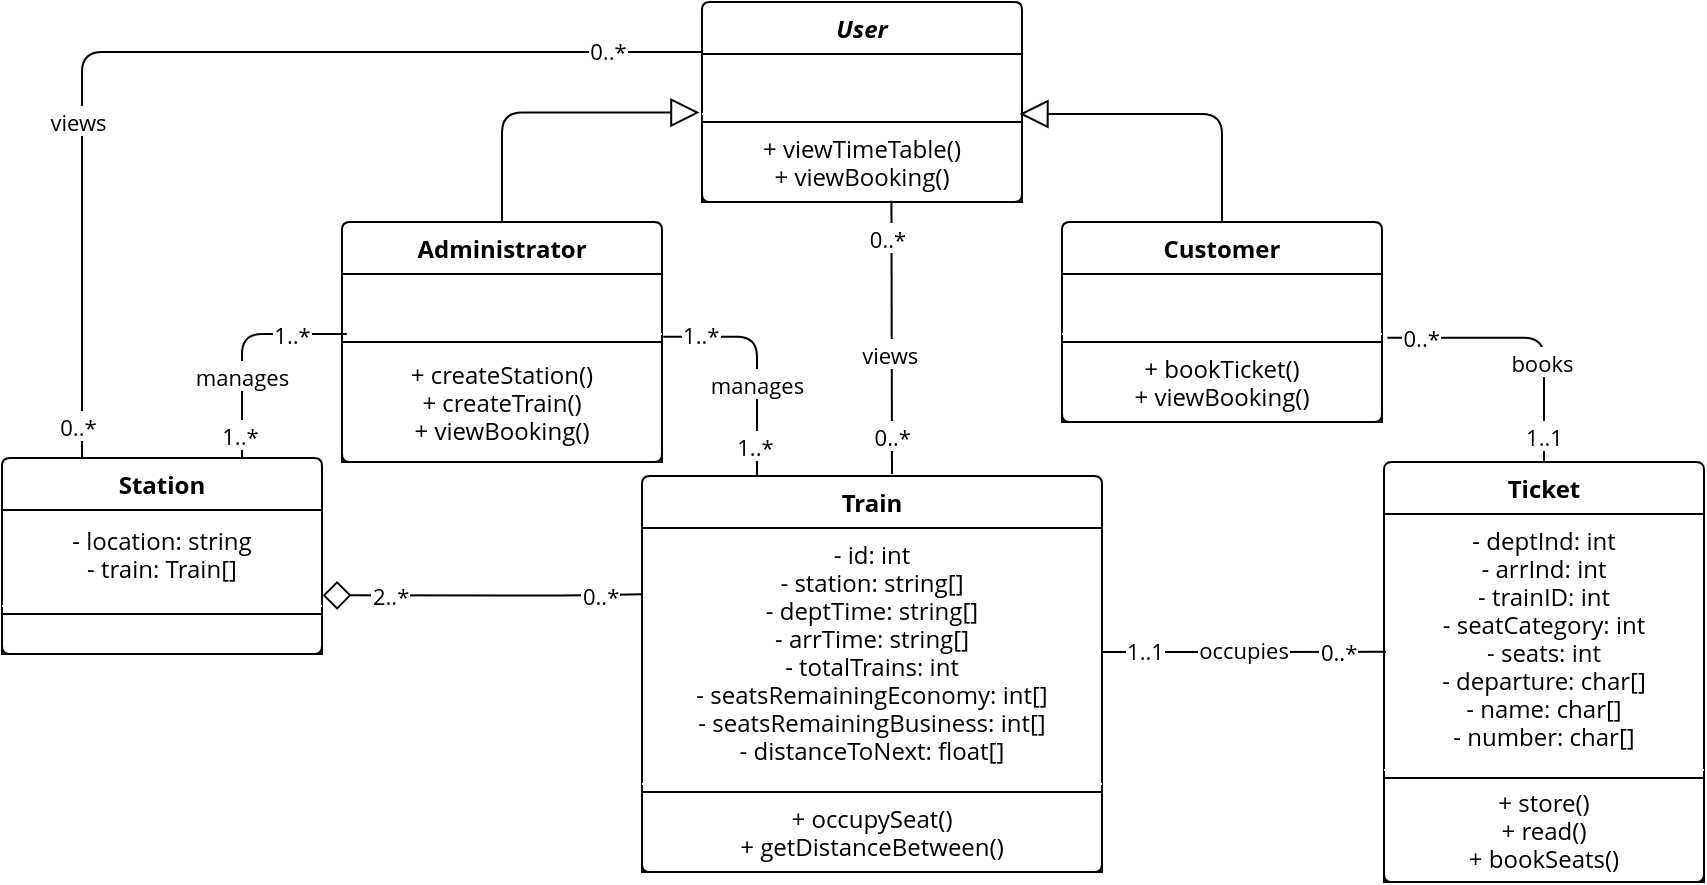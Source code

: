 <mxfile version="15.5.6" type="device"><diagram id="ts8-R7R_bwQFyWp7SPAp" name="Page-1"><mxGraphModel dx="1944" dy="724" grid="1" gridSize="10" guides="1" tooltips="1" connect="1" arrows="1" fold="1" page="1" pageScale="1" pageWidth="827" pageHeight="1169" math="0" shadow="0"><root><mxCell id="0"/><mxCell id="1" parent="0"/><mxCell id="eR0yu4P3eaQwG_sUVcbi-16" value="Train" style="swimlane;fontStyle=1;align=center;verticalAlign=middle;childLayout=stackLayout;horizontal=1;startSize=26;horizontalStack=0;resizeParent=1;resizeParentMax=0;resizeLast=0;collapsible=0;marginBottom=0;fontFamily=Open Sans;fillColor=none;rounded=1;arcSize=5;dropTarget=1;fontColor=#000000;strokeColor=#000000;fontSource=https%3A%2F%2Ffonts.googleapis.com%2Fcss%3Ffamily%3DOpen%2BSans;labelBackgroundColor=default;" parent="1" vertex="1"><mxGeometry x="270" y="357" width="230" height="198" as="geometry"/></mxCell><mxCell id="eR0yu4P3eaQwG_sUVcbi-17" value="- id: int&#10;- station: string[]&#10;- deptTime: string[]&#10;- arrTime: string[]&#10;- totalTrains: int&#10;- seatsRemainingEconomy: int[]&#10;- seatsRemainingBusiness: int[]&#10;- distanceToNext: float[]" style="text;strokeColor=none;fillColor=none;align=center;verticalAlign=middle;spacingLeft=4;spacingRight=4;overflow=hidden;rotatable=0;points=[[0,0.5],[1,0.5]];portConstraint=eastwest;fontFamily=Open Sans;fontColor=#000000;fontSource=https%3A%2F%2Ffonts.googleapis.com%2Fcss%3Ffamily%3DOpen%2BSans;labelBackgroundColor=default;" parent="eR0yu4P3eaQwG_sUVcbi-16" vertex="1"><mxGeometry y="26" width="230" height="124" as="geometry"/></mxCell><mxCell id="eR0yu4P3eaQwG_sUVcbi-18" value="" style="line;strokeWidth=1;fillColor=none;align=left;verticalAlign=middle;spacingTop=-1;spacingLeft=3;spacingRight=3;rotatable=0;labelPosition=right;points=[];portConstraint=eastwest;fontFamily=Open Sans;fontColor=#000000;strokeColor=#FFFFFF;fontSource=https%3A%2F%2Ffonts.googleapis.com%2Fcss%3Ffamily%3DOpen%2BSans;labelBackgroundColor=default;" parent="eR0yu4P3eaQwG_sUVcbi-16" vertex="1"><mxGeometry y="150" width="230" height="8" as="geometry"/></mxCell><mxCell id="eR0yu4P3eaQwG_sUVcbi-19" value="+ occupySeat()&#10;+ getDistanceBetween()" style="text;strokeColor=default;fillColor=none;align=center;verticalAlign=middle;spacingLeft=4;spacingRight=4;overflow=hidden;rotatable=0;points=[[0,0.5],[1,0.5]];portConstraint=eastwest;fontFamily=Open Sans;fontColor=#000000;fontSource=https%3A%2F%2Ffonts.googleapis.com%2Fcss%3Ffamily%3DOpen%2BSans;labelBackgroundColor=default;" parent="eR0yu4P3eaQwG_sUVcbi-16" vertex="1"><mxGeometry y="158" width="230" height="40" as="geometry"/></mxCell><mxCell id="eR0yu4P3eaQwG_sUVcbi-1" value="User" style="swimlane;fontStyle=3;align=center;verticalAlign=middle;childLayout=stackLayout;horizontal=1;startSize=26;horizontalStack=0;resizeParent=1;resizeParentMax=0;resizeLast=0;collapsible=0;marginBottom=0;fontFamily=Open Sans;fillColor=none;rounded=1;arcSize=5;fontColor=#000000;strokeColor=#000000;fontSource=https%3A%2F%2Ffonts.googleapis.com%2Fcss%3Ffamily%3DOpen%2BSans;labelBackgroundColor=default;" parent="1" vertex="1"><mxGeometry x="300" y="120" width="160" height="100" as="geometry"/></mxCell><mxCell id="eR0yu4P3eaQwG_sUVcbi-2" value=" " style="text;strokeColor=none;fillColor=none;align=left;verticalAlign=middle;spacingLeft=4;spacingRight=4;overflow=hidden;rotatable=0;points=[[0,0.5],[1,0.5]];portConstraint=eastwest;fontFamily=Open Sans;fontColor=#000000;fontSource=https%3A%2F%2Ffonts.googleapis.com%2Fcss%3Ffamily%3DOpen%2BSans;labelBackgroundColor=default;" parent="eR0yu4P3eaQwG_sUVcbi-1" vertex="1"><mxGeometry y="26" width="160" height="26" as="geometry"/></mxCell><mxCell id="eR0yu4P3eaQwG_sUVcbi-3" value="" style="line;strokeWidth=1;fillColor=none;align=left;verticalAlign=middle;spacingTop=-1;spacingLeft=3;spacingRight=3;rotatable=0;labelPosition=right;points=[];portConstraint=eastwest;fontFamily=Open Sans;fontColor=#000000;strokeColor=#FFFFFF;fontSource=https%3A%2F%2Ffonts.googleapis.com%2Fcss%3Ffamily%3DOpen%2BSans;labelBackgroundColor=default;" parent="eR0yu4P3eaQwG_sUVcbi-1" vertex="1"><mxGeometry y="52" width="160" height="8" as="geometry"/></mxCell><mxCell id="eR0yu4P3eaQwG_sUVcbi-4" value="+ viewTimeTable()&#10;+ viewBooking()" style="text;strokeColor=default;fillColor=none;align=center;verticalAlign=middle;spacingLeft=4;spacingRight=4;overflow=hidden;rotatable=0;points=[[0,0.5],[1,0.5]];portConstraint=eastwest;fontFamily=Open Sans;fontColor=#000000;fontSource=https%3A%2F%2Ffonts.googleapis.com%2Fcss%3Ffamily%3DOpen%2BSans;labelBackgroundColor=default;" parent="eR0yu4P3eaQwG_sUVcbi-1" vertex="1"><mxGeometry y="60" width="160" height="40" as="geometry"/></mxCell><mxCell id="eR0yu4P3eaQwG_sUVcbi-9" value="" style="edgeStyle=orthogonalEdgeStyle;rounded=1;orthogonalLoop=1;jettySize=auto;exitX=0.5;exitY=0;exitDx=0;exitDy=0;entryX=-0.008;entryY=1.126;entryDx=0;entryDy=0;entryPerimeter=0;fontFamily=Open Sans;endArrow=block;endFill=0;startSize=12;endSize=12;strokeWidth=1;verticalAlign=middle;fontColor=#000000;strokeColor=#000000;fontSource=https%3A%2F%2Ffonts.googleapis.com%2Fcss%3Ffamily%3DOpen%2BSans;labelBackgroundColor=default;" parent="1" source="eR0yu4P3eaQwG_sUVcbi-5" target="eR0yu4P3eaQwG_sUVcbi-2" edge="1"><mxGeometry relative="1" as="geometry"/></mxCell><mxCell id="eR0yu4P3eaQwG_sUVcbi-15" value="" style="edgeStyle=orthogonalEdgeStyle;rounded=1;orthogonalLoop=1;jettySize=auto;exitX=0.5;exitY=0;exitDx=0;exitDy=0;entryX=0.992;entryY=-0.1;entryDx=0;entryDy=0;entryPerimeter=0;startSize=12;endArrow=block;endFill=0;endSize=12;strokeWidth=1;fontFamily=Open Sans;verticalAlign=middle;fontColor=#000000;strokeColor=#000000;fontSource=https%3A%2F%2Ffonts.googleapis.com%2Fcss%3Ffamily%3DOpen%2BSans;labelBackgroundColor=default;" parent="1" source="eR0yu4P3eaQwG_sUVcbi-11" target="eR0yu4P3eaQwG_sUVcbi-4" edge="1"><mxGeometry relative="1" as="geometry"/></mxCell><mxCell id="eR0yu4P3eaQwG_sUVcbi-24" value="" style="edgeStyle=orthogonalEdgeStyle;rounded=1;orthogonalLoop=1;jettySize=auto;entryX=0.592;entryY=0.983;entryDx=0;entryDy=0;entryPerimeter=0;startSize=12;endArrow=none;endFill=0;endSize=12;strokeWidth=1;fontFamily=Open Sans;verticalAlign=middle;fontColor=#000000;strokeColor=#000000;fontSource=https%3A%2F%2Ffonts.googleapis.com%2Fcss%3Ffamily%3DOpen%2BSans;labelBackgroundColor=default;" parent="1" target="eR0yu4P3eaQwG_sUVcbi-4" edge="1"><mxGeometry relative="1" as="geometry"><mxPoint x="395" y="356" as="sourcePoint"/><Array as="points"><mxPoint x="395" y="356"/></Array></mxGeometry></mxCell><mxCell id="eR0yu4P3eaQwG_sUVcbi-25" value="0..*" style="edgeLabel;align=center;verticalAlign=middle;resizable=0;points=[];fontFamily=Open Sans;fontColor=#000000;labelBackgroundColor=default;fontSource=https%3A%2F%2Ffonts.googleapis.com%2Fcss%3Ffamily%3DOpen%2BSans;" parent="eR0yu4P3eaQwG_sUVcbi-24" vertex="1" connectable="0"><mxGeometry x="0.729" y="2" relative="1" as="geometry"><mxPoint as="offset"/></mxGeometry></mxCell><mxCell id="eR0yu4P3eaQwG_sUVcbi-26" value="0..*" style="edgeLabel;align=center;verticalAlign=middle;resizable=0;points=[];fontFamily=Open Sans;fontColor=#000000;labelBackgroundColor=default;fontSource=https%3A%2F%2Ffonts.googleapis.com%2Fcss%3Ffamily%3DOpen%2BSans;" parent="eR0yu4P3eaQwG_sUVcbi-24" vertex="1" connectable="0"><mxGeometry x="-0.006" y="49" relative="1" as="geometry"><mxPoint x="49.29" y="48.96" as="offset"/></mxGeometry></mxCell><mxCell id="eR0yu4P3eaQwG_sUVcbi-27" value="views" style="edgeLabel;align=center;verticalAlign=middle;resizable=0;points=[];fontFamily=Open Sans;fontColor=#000000;labelBackgroundColor=default;fontSource=https%3A%2F%2Ffonts.googleapis.com%2Fcss%3Ffamily%3DOpen%2BSans;" parent="eR0yu4P3eaQwG_sUVcbi-24" vertex="1" connectable="0"><mxGeometry x="-0.003" y="8" relative="1" as="geometry"><mxPoint x="7" y="8" as="offset"/></mxGeometry></mxCell><mxCell id="eR0yu4P3eaQwG_sUVcbi-5" value="Administrator" style="swimlane;fontStyle=1;align=center;verticalAlign=middle;childLayout=stackLayout;horizontal=1;startSize=26;horizontalStack=0;resizeParent=1;resizeParentMax=0;resizeLast=0;collapsible=0;marginBottom=0;fontFamily=Open Sans;fillColor=none;rounded=1;arcSize=5;fontColor=#000000;strokeColor=#000000;fontSource=https%3A%2F%2Ffonts.googleapis.com%2Fcss%3Ffamily%3DOpen%2BSans;labelBackgroundColor=default;" parent="1" vertex="1"><mxGeometry x="120" y="230" width="160" height="120" as="geometry"/></mxCell><mxCell id="eR0yu4P3eaQwG_sUVcbi-6" value=" " style="text;strokeColor=none;fillColor=none;align=left;verticalAlign=middle;spacingLeft=4;spacingRight=4;overflow=hidden;rotatable=0;points=[[0,0.5],[1,0.5]];portConstraint=eastwest;fontFamily=Open Sans;fontColor=#000000;fontSource=https%3A%2F%2Ffonts.googleapis.com%2Fcss%3Ffamily%3DOpen%2BSans;labelBackgroundColor=default;" parent="eR0yu4P3eaQwG_sUVcbi-5" vertex="1"><mxGeometry y="26" width="160" height="26" as="geometry"/></mxCell><mxCell id="eR0yu4P3eaQwG_sUVcbi-7" value="" style="line;strokeWidth=1;fillColor=none;align=left;verticalAlign=middle;spacingTop=-1;spacingLeft=3;spacingRight=3;rotatable=0;labelPosition=right;points=[];portConstraint=eastwest;fontFamily=Open Sans;fontColor=#000000;strokeColor=#FFFFFF;fontSource=https%3A%2F%2Ffonts.googleapis.com%2Fcss%3Ffamily%3DOpen%2BSans;labelBackgroundColor=default;" parent="eR0yu4P3eaQwG_sUVcbi-5" vertex="1"><mxGeometry y="52" width="160" height="8" as="geometry"/></mxCell><mxCell id="eR0yu4P3eaQwG_sUVcbi-8" value="+ createStation()&#10;+ createTrain()&#10;+ viewBooking()" style="text;strokeColor=default;fillColor=none;align=center;verticalAlign=middle;spacingLeft=4;spacingRight=4;overflow=hidden;rotatable=0;points=[[0,0.5],[1,0.5]];portConstraint=eastwest;fontFamily=Open Sans;fontColor=#000000;fontSource=https%3A%2F%2Ffonts.googleapis.com%2Fcss%3Ffamily%3DOpen%2BSans;labelBackgroundColor=default;" parent="eR0yu4P3eaQwG_sUVcbi-5" vertex="1"><mxGeometry y="60" width="160" height="60" as="geometry"/></mxCell><mxCell id="eR0yu4P3eaQwG_sUVcbi-11" value="Customer" style="swimlane;fontStyle=1;align=center;verticalAlign=middle;childLayout=stackLayout;horizontal=1;startSize=26;horizontalStack=0;resizeParent=1;resizeParentMax=0;resizeLast=0;collapsible=0;marginBottom=0;fontFamily=Open Sans;fillColor=none;rounded=1;arcSize=5;dropTarget=1;fontColor=#000000;strokeColor=#000000;fontSource=https%3A%2F%2Ffonts.googleapis.com%2Fcss%3Ffamily%3DOpen%2BSans;labelBackgroundColor=default;" parent="1" vertex="1"><mxGeometry x="480" y="230" width="160" height="100" as="geometry"/></mxCell><mxCell id="eR0yu4P3eaQwG_sUVcbi-12" value=" " style="text;strokeColor=none;fillColor=none;align=left;verticalAlign=middle;spacingLeft=4;spacingRight=4;overflow=hidden;rotatable=0;points=[[0,0.5],[1,0.5]];portConstraint=eastwest;fontFamily=Open Sans;fontColor=#000000;fontSource=https%3A%2F%2Ffonts.googleapis.com%2Fcss%3Ffamily%3DOpen%2BSans;labelBackgroundColor=default;" parent="eR0yu4P3eaQwG_sUVcbi-11" vertex="1"><mxGeometry y="26" width="160" height="26" as="geometry"/></mxCell><mxCell id="eR0yu4P3eaQwG_sUVcbi-13" value="" style="line;strokeWidth=1;fillColor=none;align=left;verticalAlign=middle;spacingTop=-1;spacingLeft=3;spacingRight=3;rotatable=0;labelPosition=right;points=[];portConstraint=eastwest;fontFamily=Open Sans;fontColor=#000000;strokeColor=#FFFFFF;fontSource=https%3A%2F%2Ffonts.googleapis.com%2Fcss%3Ffamily%3DOpen%2BSans;labelBackgroundColor=default;" parent="eR0yu4P3eaQwG_sUVcbi-11" vertex="1"><mxGeometry y="52" width="160" height="8" as="geometry"/></mxCell><mxCell id="eR0yu4P3eaQwG_sUVcbi-14" value="+ bookTicket()&#10;+ viewBooking()" style="text;strokeColor=default;fillColor=none;align=center;verticalAlign=middle;spacingLeft=4;spacingRight=4;overflow=hidden;rotatable=0;points=[[0,0.5],[1,0.5]];portConstraint=eastwest;fontFamily=Open Sans;fontColor=#000000;fontSource=https%3A%2F%2Ffonts.googleapis.com%2Fcss%3Ffamily%3DOpen%2BSans;labelBackgroundColor=default;" parent="eR0yu4P3eaQwG_sUVcbi-11" vertex="1"><mxGeometry y="60" width="160" height="40" as="geometry"/></mxCell><mxCell id="eR0yu4P3eaQwG_sUVcbi-28" value="" style="edgeStyle=orthogonalEdgeStyle;rounded=1;orthogonalLoop=1;jettySize=auto;exitX=0.25;exitY=0;exitDx=0;exitDy=0;entryX=1.004;entryY=-0.044;entryDx=0;entryDy=0;entryPerimeter=0;startSize=12;endArrow=none;endFill=0;endSize=12;strokeWidth=1;fontFamily=Open Sans;verticalAlign=middle;fontColor=#000000;strokeColor=#000000;fontSource=https%3A%2F%2Ffonts.googleapis.com%2Fcss%3Ffamily%3DOpen%2BSans;labelBackgroundColor=default;" parent="1" source="eR0yu4P3eaQwG_sUVcbi-16" target="eR0yu4P3eaQwG_sUVcbi-8" edge="1"><mxGeometry relative="1" as="geometry"/></mxCell><mxCell id="eR0yu4P3eaQwG_sUVcbi-29" value="manages" style="edgeLabel;align=center;verticalAlign=middle;resizable=0;points=[];fontFamily=Open Sans;fontColor=#000000;labelBackgroundColor=default;fontSource=https%3A%2F%2Ffonts.googleapis.com%2Fcss%3Ffamily%3DOpen%2BSans;" parent="eR0yu4P3eaQwG_sUVcbi-28" vertex="1" connectable="0"><mxGeometry x="-0.103" relative="1" as="geometry"><mxPoint y="6" as="offset"/></mxGeometry></mxCell><mxCell id="eR0yu4P3eaQwG_sUVcbi-30" value="1..*" style="edgeLabel;align=center;verticalAlign=middle;resizable=0;points=[];fontFamily=Open Sans;fontColor=#000000;labelBackgroundColor=default;fontSource=https%3A%2F%2Ffonts.googleapis.com%2Fcss%3Ffamily%3DOpen%2BSans;" parent="eR0yu4P3eaQwG_sUVcbi-28" vertex="1" connectable="0"><mxGeometry x="-0.746" y="1" relative="1" as="geometry"><mxPoint as="offset"/></mxGeometry></mxCell><mxCell id="eR0yu4P3eaQwG_sUVcbi-31" value="1..*" style="edgeLabel;align=center;verticalAlign=middle;resizable=0;points=[];fontFamily=Open Sans;fontColor=#000000;labelBackgroundColor=default;fontSource=https%3A%2F%2Ffonts.googleapis.com%2Fcss%3Ffamily%3DOpen%2BSans;" parent="eR0yu4P3eaQwG_sUVcbi-28" vertex="1" connectable="0"><mxGeometry x="0.78" y="1" relative="1" as="geometry"><mxPoint x="5.8" y="-2" as="offset"/></mxGeometry></mxCell><mxCell id="eR0yu4P3eaQwG_sUVcbi-36" value="" style="edgeStyle=orthogonalEdgeStyle;rounded=1;orthogonalLoop=1;jettySize=auto;exitX=0.75;exitY=0;exitDx=0;exitDy=0;entryX=0.015;entryY=-0.067;entryDx=0;entryDy=0;entryPerimeter=0;startSize=12;endArrow=none;endFill=0;endSize=12;strokeWidth=1;fontFamily=Open Sans;verticalAlign=middle;fontColor=#000000;strokeColor=#000000;fontSource=https%3A%2F%2Ffonts.googleapis.com%2Fcss%3Ffamily%3DOpen%2BSans;labelBackgroundColor=default;" parent="1" source="eR0yu4P3eaQwG_sUVcbi-32" target="eR0yu4P3eaQwG_sUVcbi-8" edge="1"><mxGeometry relative="1" as="geometry"/></mxCell><mxCell id="eR0yu4P3eaQwG_sUVcbi-41" value="manages" style="edgeLabel;align=center;verticalAlign=middle;resizable=0;points=[];fontFamily=Open Sans;fontColor=#000000;labelBackgroundColor=default;fontSource=https%3A%2F%2Ffonts.googleapis.com%2Fcss%3Ffamily%3DOpen%2BSans;" parent="eR0yu4P3eaQwG_sUVcbi-36" vertex="1" connectable="0"><mxGeometry x="-0.161" relative="1" as="geometry"><mxPoint y="7" as="offset"/></mxGeometry></mxCell><mxCell id="eR0yu4P3eaQwG_sUVcbi-42" value="1..*" style="edgeLabel;align=center;verticalAlign=middle;resizable=0;points=[];fontFamily=Open Sans;fontColor=#000000;labelBackgroundColor=default;fontSource=https%3A%2F%2Ffonts.googleapis.com%2Fcss%3Ffamily%3DOpen%2BSans;" parent="eR0yu4P3eaQwG_sUVcbi-36" vertex="1" connectable="0"><mxGeometry x="0.084" y="-20" relative="1" as="geometry"><mxPoint x="25" y="-20" as="offset"/></mxGeometry></mxCell><mxCell id="eR0yu4P3eaQwG_sUVcbi-43" value="1..*" style="edgeLabel;align=center;verticalAlign=middle;resizable=0;points=[];fontFamily=Open Sans;fontColor=#000000;labelBackgroundColor=default;fontSource=https%3A%2F%2Ffonts.googleapis.com%2Fcss%3Ffamily%3DOpen%2BSans;" parent="eR0yu4P3eaQwG_sUVcbi-36" vertex="1" connectable="0"><mxGeometry x="-0.852" y="-1" relative="1" as="geometry"><mxPoint x="-2" y="-3" as="offset"/></mxGeometry></mxCell><mxCell id="eR0yu4P3eaQwG_sUVcbi-44" value="" style="edgeStyle=orthogonalEdgeStyle;rounded=1;orthogonalLoop=1;jettySize=auto;exitX=0.25;exitY=0;exitDx=0;exitDy=0;entryX=0;entryY=0.25;entryDx=0;entryDy=0;startArrow=none;startFill=0;startSize=12;endArrow=none;endFill=0;endSize=12;strokeWidth=1;fontFamily=Open Sans;fontColor=#000000;strokeColor=#000000;fontSource=https%3A%2F%2Ffonts.googleapis.com%2Fcss%3Ffamily%3DOpen%2BSans;labelBackgroundColor=default;" parent="1" source="eR0yu4P3eaQwG_sUVcbi-32" target="eR0yu4P3eaQwG_sUVcbi-1" edge="1"><mxGeometry relative="1" as="geometry"/></mxCell><mxCell id="eR0yu4P3eaQwG_sUVcbi-45" value="0..*" style="edgeLabel;align=center;verticalAlign=middle;resizable=0;points=[];fontFamily=Open Sans;fontColor=#000000;labelBackgroundColor=default;fontSource=https%3A%2F%2Ffonts.googleapis.com%2Fcss%3Ffamily%3DOpen%2BSans;" parent="eR0yu4P3eaQwG_sUVcbi-44" vertex="1" connectable="0"><mxGeometry x="-0.938" y="2" relative="1" as="geometry"><mxPoint as="offset"/></mxGeometry></mxCell><mxCell id="eR0yu4P3eaQwG_sUVcbi-46" value="views" style="edgeLabel;align=center;verticalAlign=middle;resizable=0;points=[];fontFamily=Open Sans;fontColor=#000000;labelBackgroundColor=default;fontSource=https%3A%2F%2Ffonts.googleapis.com%2Fcss%3Ffamily%3DOpen%2BSans;" parent="eR0yu4P3eaQwG_sUVcbi-44" vertex="1" connectable="0"><mxGeometry x="-0.343" y="2" relative="1" as="geometry"><mxPoint as="offset"/></mxGeometry></mxCell><mxCell id="eR0yu4P3eaQwG_sUVcbi-47" value="0..*" style="edgeLabel;align=center;verticalAlign=middle;resizable=0;points=[];fontFamily=Open Sans;fontColor=#000000;labelBackgroundColor=default;fontSource=https%3A%2F%2Ffonts.googleapis.com%2Fcss%3Ffamily%3DOpen%2BSans;" parent="eR0yu4P3eaQwG_sUVcbi-44" vertex="1" connectable="0"><mxGeometry x="0.817" y="2" relative="1" as="geometry"><mxPoint y="1" as="offset"/></mxGeometry></mxCell><mxCell id="eR0yu4P3eaQwG_sUVcbi-32" value="Station" style="swimlane;fontStyle=1;align=center;verticalAlign=middle;childLayout=stackLayout;horizontal=1;startSize=26;horizontalStack=0;resizeParent=1;resizeParentMax=0;resizeLast=0;collapsible=0;marginBottom=0;fontFamily=Open Sans;fillColor=none;rounded=1;arcSize=5;fontColor=#000000;strokeColor=#000000;fontSource=https%3A%2F%2Ffonts.googleapis.com%2Fcss%3Ffamily%3DOpen%2BSans;labelBackgroundColor=default;" parent="1" vertex="1"><mxGeometry x="-50" y="348" width="160" height="98" as="geometry"/></mxCell><mxCell id="eR0yu4P3eaQwG_sUVcbi-33" value="- location: string&#10;- train: Train[]" style="text;strokeColor=none;fillColor=none;align=center;verticalAlign=middle;spacingLeft=4;spacingRight=4;overflow=hidden;rotatable=0;points=[[0,0.5],[1,0.5]];portConstraint=eastwest;fontFamily=Open Sans;fontColor=#000000;fontSource=https%3A%2F%2Ffonts.googleapis.com%2Fcss%3Ffamily%3DOpen%2BSans;labelBackgroundColor=default;" parent="eR0yu4P3eaQwG_sUVcbi-32" vertex="1"><mxGeometry y="26" width="160" height="44" as="geometry"/></mxCell><mxCell id="eR0yu4P3eaQwG_sUVcbi-34" value="" style="line;strokeWidth=1;fillColor=none;align=left;verticalAlign=middle;spacingTop=-1;spacingLeft=3;spacingRight=3;rotatable=0;labelPosition=right;points=[];portConstraint=eastwest;fontFamily=Open Sans;fontColor=#000000;strokeColor=#FFFFFF;fontSource=https%3A%2F%2Ffonts.googleapis.com%2Fcss%3Ffamily%3DOpen%2BSans;labelBackgroundColor=default;" parent="eR0yu4P3eaQwG_sUVcbi-32" vertex="1"><mxGeometry y="70" width="160" height="8" as="geometry"/></mxCell><mxCell id="eR0yu4P3eaQwG_sUVcbi-35" value=" " style="text;strokeColor=default;fillColor=none;align=center;verticalAlign=middle;spacingLeft=4;spacingRight=4;overflow=hidden;rotatable=0;points=[[0,0.5],[1,0.5]];portConstraint=eastwest;fontFamily=Open Sans;fontColor=#000000;fontSource=https%3A%2F%2Ffonts.googleapis.com%2Fcss%3Ffamily%3DOpen%2BSans;labelBackgroundColor=default;" parent="eR0yu4P3eaQwG_sUVcbi-32" vertex="1"><mxGeometry y="78" width="160" height="20" as="geometry"/></mxCell><mxCell id="eR0yu4P3eaQwG_sUVcbi-38" value="" style="edgeStyle=orthogonalEdgeStyle;rounded=1;orthogonalLoop=1;jettySize=auto;startSize=12;endArrow=none;endFill=0;endSize=12;strokeWidth=1;fontFamily=Open Sans;startArrow=diamond;startFill=0;verticalAlign=middle;entryX=0;entryY=0.267;entryDx=0;entryDy=0;entryPerimeter=0;exitX=1.002;exitY=0.97;exitDx=0;exitDy=0;exitPerimeter=0;fontColor=#000000;strokeColor=#000000;fontSource=https%3A%2F%2Ffonts.googleapis.com%2Fcss%3Ffamily%3DOpen%2BSans;labelBackgroundColor=default;" parent="1" source="eR0yu4P3eaQwG_sUVcbi-33" target="eR0yu4P3eaQwG_sUVcbi-17" edge="1"><mxGeometry relative="1" as="geometry"><mxPoint x="130" y="418" as="sourcePoint"/><mxPoint x="220" y="418" as="targetPoint"/><Array as="points"><mxPoint x="240" y="417"/></Array></mxGeometry></mxCell><mxCell id="eR0yu4P3eaQwG_sUVcbi-39" value="2..*" style="edgeLabel;align=center;verticalAlign=middle;resizable=0;points=[];fontFamily=Open Sans;fontColor=#000000;labelBackgroundColor=default;fontSource=https%3A%2F%2Ffonts.googleapis.com%2Fcss%3Ffamily%3DOpen%2BSans;" parent="eR0yu4P3eaQwG_sUVcbi-38" vertex="1" connectable="0"><mxGeometry x="-0.574" y="-2" relative="1" as="geometry"><mxPoint y="-2" as="offset"/></mxGeometry></mxCell><mxCell id="eR0yu4P3eaQwG_sUVcbi-40" value="0..*" style="edgeLabel;align=center;verticalAlign=middle;resizable=0;points=[];fontFamily=Open Sans;fontColor=#000000;labelBackgroundColor=default;fontSource=https%3A%2F%2Ffonts.googleapis.com%2Fcss%3Ffamily%3DOpen%2BSans;" parent="eR0yu4P3eaQwG_sUVcbi-38" vertex="1" connectable="0"><mxGeometry x="0.741" relative="1" as="geometry"><mxPoint as="offset"/></mxGeometry></mxCell><mxCell id="eR0yu4P3eaQwG_sUVcbi-56" value="" style="edgeStyle=orthogonalEdgeStyle;rounded=1;orthogonalLoop=1;jettySize=auto;exitX=0.5;exitY=0;exitDx=0;exitDy=0;entryX=1.017;entryY=-0.052;entryDx=0;entryDy=0;entryPerimeter=0;startArrow=none;startFill=0;startSize=12;endArrow=none;endFill=0;endSize=12;strokeWidth=1;fontFamily=Open Sans;fontColor=#000000;strokeColor=#000000;fontSource=https%3A%2F%2Ffonts.googleapis.com%2Fcss%3Ffamily%3DOpen%2BSans;labelBackgroundColor=default;" parent="1" source="eR0yu4P3eaQwG_sUVcbi-48" target="eR0yu4P3eaQwG_sUVcbi-14" edge="1"><mxGeometry relative="1" as="geometry"/></mxCell><mxCell id="eR0yu4P3eaQwG_sUVcbi-57" value="books" style="edgeLabel;align=center;verticalAlign=middle;resizable=0;points=[];fontFamily=Open Sans;fontColor=#000000;labelBackgroundColor=default;fontSource=https%3A%2F%2Ffonts.googleapis.com%2Fcss%3Ffamily%3DOpen%2BSans;" parent="eR0yu4P3eaQwG_sUVcbi-56" vertex="1" connectable="0"><mxGeometry x="-0.136" y="23" relative="1" as="geometry"><mxPoint x="21.97" y="10.7" as="offset"/></mxGeometry></mxCell><mxCell id="eR0yu4P3eaQwG_sUVcbi-58" value="0..*" style="edgeLabel;align=center;verticalAlign=middle;resizable=0;points=[];fontFamily=Open Sans;fontColor=#000000;labelBackgroundColor=default;fontSource=https%3A%2F%2Ffonts.googleapis.com%2Fcss%3Ffamily%3DOpen%2BSans;" parent="eR0yu4P3eaQwG_sUVcbi-56" vertex="1" connectable="0"><mxGeometry x="0.761" y="-1" relative="1" as="geometry"><mxPoint y="1" as="offset"/></mxGeometry></mxCell><mxCell id="eR0yu4P3eaQwG_sUVcbi-59" value="1..1" style="edgeLabel;align=center;verticalAlign=middle;resizable=0;points=[];fontFamily=Open Sans;fontColor=#000000;labelBackgroundColor=default;fontSource=https%3A%2F%2Ffonts.googleapis.com%2Fcss%3Ffamily%3DOpen%2BSans;" parent="eR0yu4P3eaQwG_sUVcbi-56" vertex="1" connectable="0"><mxGeometry x="-0.843" y="2" relative="1" as="geometry"><mxPoint x="2" y="-2" as="offset"/></mxGeometry></mxCell><mxCell id="eR0yu4P3eaQwG_sUVcbi-48" value="Ticket" style="swimlane;fontStyle=1;align=center;verticalAlign=middle;childLayout=stackLayout;horizontal=1;startSize=26;horizontalStack=0;resizeParent=1;resizeParentMax=0;resizeLast=0;collapsible=0;marginBottom=0;fontFamily=Open Sans;fillColor=none;rounded=1;arcSize=5;dropTarget=1;fontColor=#000000;strokeColor=#000000;fontSource=https%3A%2F%2Ffonts.googleapis.com%2Fcss%3Ffamily%3DOpen%2BSans;labelBackgroundColor=default;" parent="1" vertex="1"><mxGeometry x="641" y="350" width="160" height="210" as="geometry"/></mxCell><mxCell id="eR0yu4P3eaQwG_sUVcbi-49" value="- deptInd: int&#10;- arrInd: int&#10;- trainID: int&#10;- seatCategory: int&#10;- seats: int&#10;- departure: char[]&#10;- name: char[]&#10;- number: char[]" style="text;strokeColor=none;fillColor=none;align=center;verticalAlign=middle;spacingLeft=4;spacingRight=4;overflow=hidden;rotatable=0;points=[[0,0.5],[1,0.5]];portConstraint=eastwest;fontFamily=Open Sans;fontColor=#000000;fontSource=https%3A%2F%2Ffonts.googleapis.com%2Fcss%3Ffamily%3DOpen%2BSans;labelBackgroundColor=default;" parent="eR0yu4P3eaQwG_sUVcbi-48" vertex="1"><mxGeometry y="26" width="160" height="124" as="geometry"/></mxCell><mxCell id="eR0yu4P3eaQwG_sUVcbi-50" value="" style="line;strokeWidth=1;fillColor=none;align=left;verticalAlign=middle;spacingTop=-1;spacingLeft=3;spacingRight=3;rotatable=0;labelPosition=right;points=[];portConstraint=eastwest;fontFamily=Open Sans;fontColor=#000000;strokeColor=#FFFFFF;fontSource=https%3A%2F%2Ffonts.googleapis.com%2Fcss%3Ffamily%3DOpen%2BSans;labelBackgroundColor=default;" parent="eR0yu4P3eaQwG_sUVcbi-48" vertex="1"><mxGeometry y="150" width="160" height="8" as="geometry"/></mxCell><mxCell id="eR0yu4P3eaQwG_sUVcbi-51" value="+ store()&#10;+ read()&#10;+ bookSeats()" style="text;strokeColor=default;fillColor=none;align=center;verticalAlign=middle;spacingLeft=4;spacingRight=4;overflow=hidden;rotatable=0;points=[[0,0.5],[1,0.5]];portConstraint=eastwest;fontFamily=Open Sans;fontColor=#000000;fontSource=https%3A%2F%2Ffonts.googleapis.com%2Fcss%3Ffamily%3DOpen%2BSans;labelBackgroundColor=default;" parent="eR0yu4P3eaQwG_sUVcbi-48" vertex="1"><mxGeometry y="158" width="160" height="52" as="geometry"/></mxCell><mxCell id="eR0yu4P3eaQwG_sUVcbi-52" value="" style="edgeStyle=orthogonalEdgeStyle;rounded=1;orthogonalLoop=1;jettySize=auto;exitX=1;exitY=0.5;exitDx=0;exitDy=0;entryX=0.006;entryY=0.555;entryDx=0;entryDy=0;startArrow=none;startFill=0;startSize=12;endArrow=none;endFill=0;endSize=12;strokeWidth=1;fontFamily=Open Sans;entryPerimeter=0;fontColor=#000000;strokeColor=#000000;fontSource=https%3A%2F%2Ffonts.googleapis.com%2Fcss%3Ffamily%3DOpen%2BSans;labelBackgroundColor=default;" parent="1" source="eR0yu4P3eaQwG_sUVcbi-17" target="eR0yu4P3eaQwG_sUVcbi-49" edge="1"><mxGeometry relative="1" as="geometry"/></mxCell><mxCell id="eR0yu4P3eaQwG_sUVcbi-53" value="1..1" style="edgeLabel;align=center;verticalAlign=middle;resizable=0;points=[];fontFamily=Open Sans;fontColor=#000000;labelBackgroundColor=default;fontSource=https%3A%2F%2Ffonts.googleapis.com%2Fcss%3Ffamily%3DOpen%2BSans;" parent="eR0yu4P3eaQwG_sUVcbi-52" vertex="1" connectable="0"><mxGeometry x="-0.696" y="1" relative="1" as="geometry"><mxPoint as="offset"/></mxGeometry></mxCell><mxCell id="eR0yu4P3eaQwG_sUVcbi-54" value="0..*" style="edgeLabel;align=center;verticalAlign=middle;resizable=0;points=[];fontFamily=Open Sans;fontColor=#000000;labelBackgroundColor=default;fontSource=https%3A%2F%2Ffonts.googleapis.com%2Fcss%3Ffamily%3DOpen%2BSans;" parent="eR0yu4P3eaQwG_sUVcbi-52" vertex="1" connectable="0"><mxGeometry x="0.665" y="-2" relative="1" as="geometry"><mxPoint y="-2" as="offset"/></mxGeometry></mxCell><mxCell id="eR0yu4P3eaQwG_sUVcbi-55" value="occupies" style="edgeLabel;align=center;verticalAlign=middle;resizable=0;points=[];fontFamily=Open Sans;fontColor=#000000;labelBackgroundColor=default;fontSource=https%3A%2F%2Ffonts.googleapis.com%2Fcss%3Ffamily%3DOpen%2BSans;" parent="eR0yu4P3eaQwG_sUVcbi-52" vertex="1" connectable="0"><mxGeometry x="0.098" relative="1" as="geometry"><mxPoint x="-7" y="-1" as="offset"/></mxGeometry></mxCell></root></mxGraphModel></diagram></mxfile>